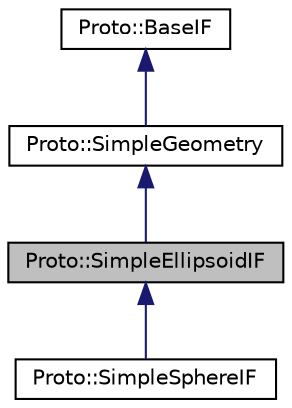 digraph "Proto::SimpleEllipsoidIF"
{
  edge [fontname="Helvetica",fontsize="10",labelfontname="Helvetica",labelfontsize="10"];
  node [fontname="Helvetica",fontsize="10",shape=record];
  Node0 [label="Proto::SimpleEllipsoidIF",height=0.2,width=0.4,color="black", fillcolor="grey75", style="filled", fontcolor="black"];
  Node1 -> Node0 [dir="back",color="midnightblue",fontsize="10",style="solid",fontname="Helvetica"];
  Node1 [label="Proto::SimpleGeometry",height=0.2,width=0.4,color="black", fillcolor="white", style="filled",URL="$classProto_1_1SimpleGeometry.html",tooltip="truly simple geometries can have some simplified bits about what is all covered or regular ..."];
  Node2 -> Node1 [dir="back",color="midnightblue",fontsize="10",style="solid",fontname="Helvetica"];
  Node2 [label="Proto::BaseIF",height=0.2,width=0.4,color="black", fillcolor="white", style="filled",URL="$classProto_1_1BaseIF.html",tooltip="Class that specifies and implicit function. "];
  Node0 -> Node3 [dir="back",color="midnightblue",fontsize="10",style="solid",fontname="Helvetica"];
  Node3 [label="Proto::SimpleSphereIF",height=0.2,width=0.4,color="black", fillcolor="white", style="filled",URL="$classProto_1_1SimpleSphereIF.html",tooltip="Sphere. "];
}
